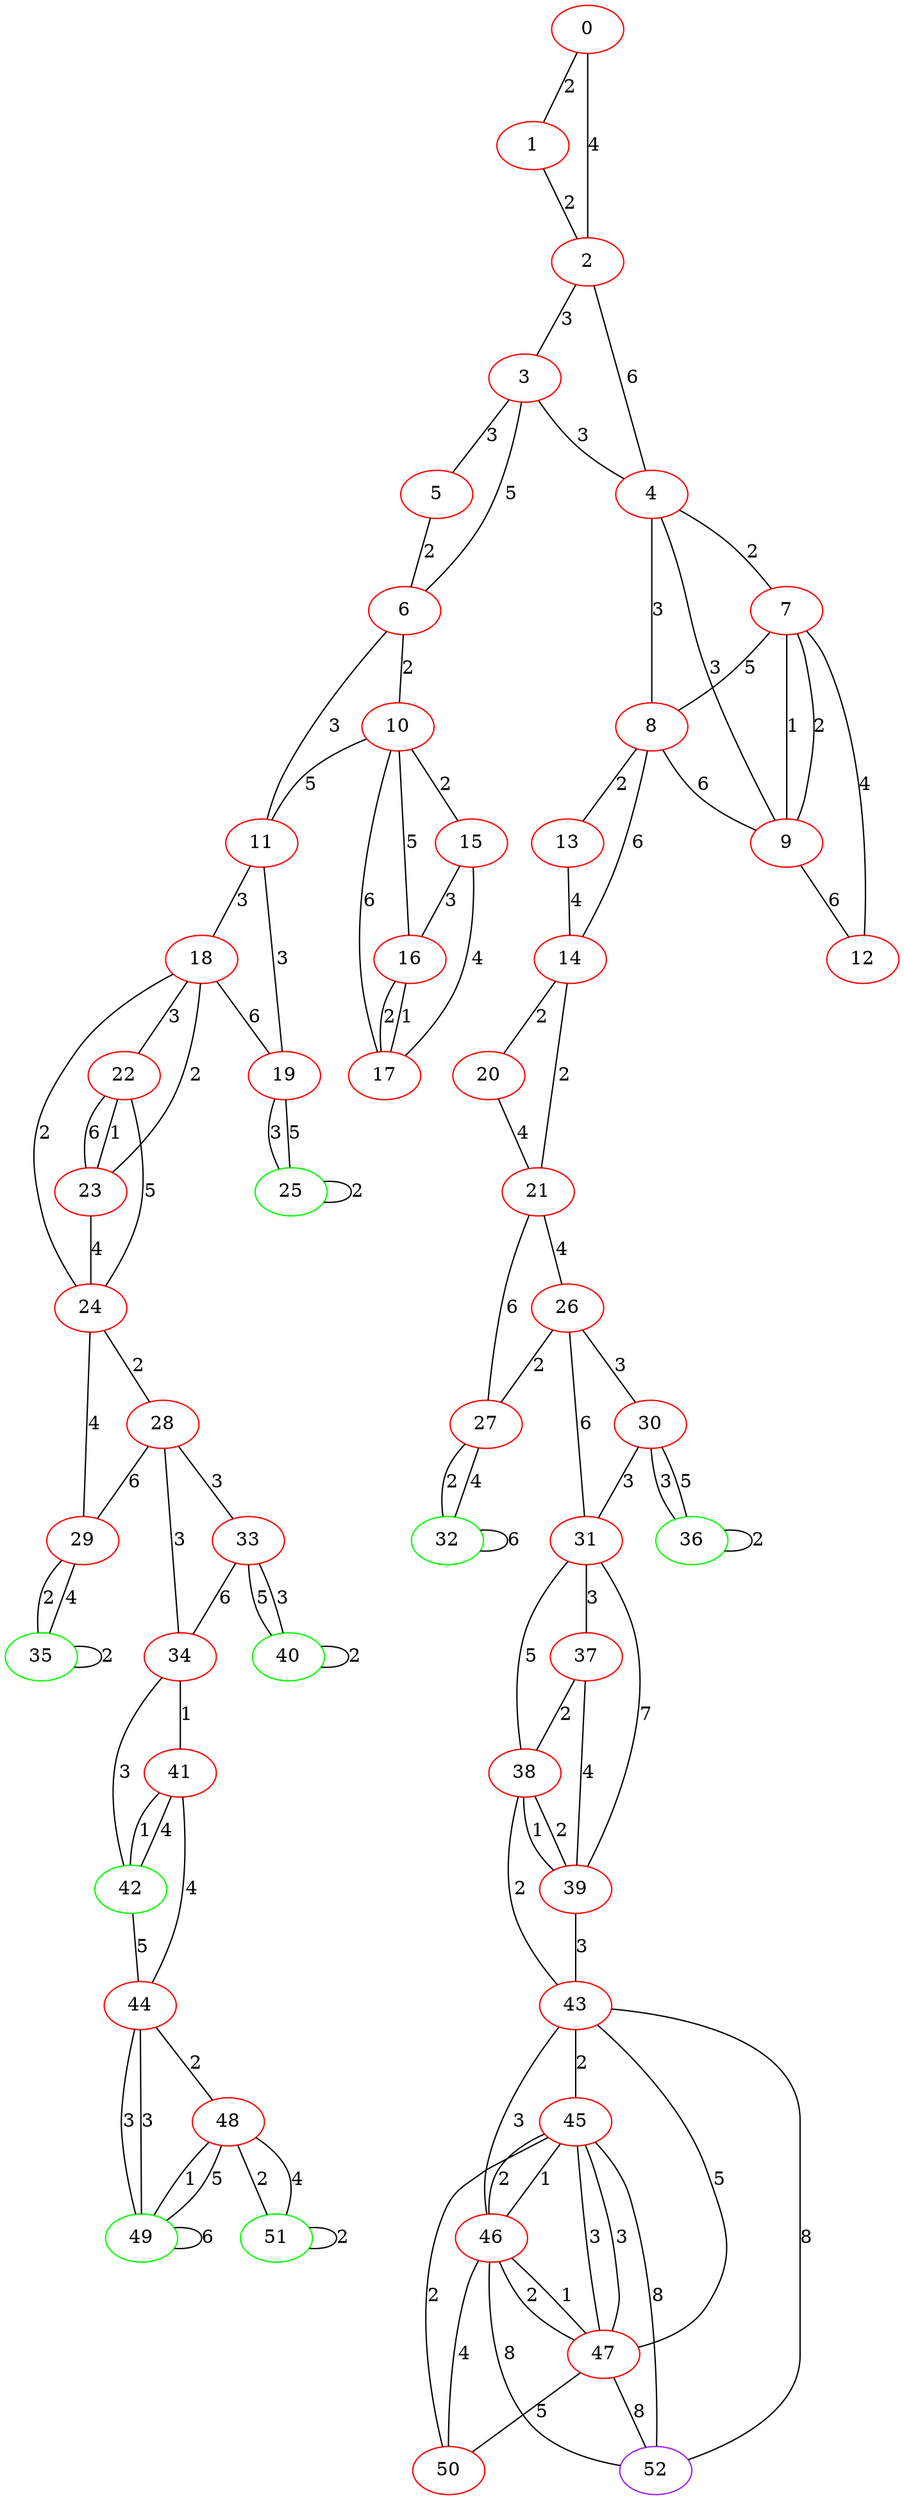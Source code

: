 graph "" {
0 [color=red, weight=1];
1 [color=red, weight=1];
2 [color=red, weight=1];
3 [color=red, weight=1];
4 [color=red, weight=1];
5 [color=red, weight=1];
6 [color=red, weight=1];
7 [color=red, weight=1];
8 [color=red, weight=1];
9 [color=red, weight=1];
10 [color=red, weight=1];
11 [color=red, weight=1];
12 [color=red, weight=1];
13 [color=red, weight=1];
14 [color=red, weight=1];
15 [color=red, weight=1];
16 [color=red, weight=1];
17 [color=red, weight=1];
18 [color=red, weight=1];
19 [color=red, weight=1];
20 [color=red, weight=1];
21 [color=red, weight=1];
22 [color=red, weight=1];
23 [color=red, weight=1];
24 [color=red, weight=1];
25 [color=green, weight=2];
26 [color=red, weight=1];
27 [color=red, weight=1];
28 [color=red, weight=1];
29 [color=red, weight=1];
30 [color=red, weight=1];
31 [color=red, weight=1];
32 [color=green, weight=2];
33 [color=red, weight=1];
34 [color=red, weight=1];
35 [color=green, weight=2];
36 [color=green, weight=2];
37 [color=red, weight=1];
38 [color=red, weight=1];
39 [color=red, weight=1];
40 [color=green, weight=2];
41 [color=red, weight=1];
42 [color=green, weight=2];
43 [color=red, weight=1];
44 [color=red, weight=1];
45 [color=red, weight=1];
46 [color=red, weight=1];
47 [color=red, weight=1];
48 [color=red, weight=1];
49 [color=green, weight=2];
50 [color=red, weight=1];
51 [color=green, weight=2];
52 [color=purple, weight=4];
0 -- 1  [key=0, label=2];
0 -- 2  [key=0, label=4];
1 -- 2  [key=0, label=2];
2 -- 3  [key=0, label=3];
2 -- 4  [key=0, label=6];
3 -- 4  [key=0, label=3];
3 -- 5  [key=0, label=3];
3 -- 6  [key=0, label=5];
4 -- 8  [key=0, label=3];
4 -- 9  [key=0, label=3];
4 -- 7  [key=0, label=2];
5 -- 6  [key=0, label=2];
6 -- 10  [key=0, label=2];
6 -- 11  [key=0, label=3];
7 -- 8  [key=0, label=5];
7 -- 9  [key=0, label=2];
7 -- 9  [key=1, label=1];
7 -- 12  [key=0, label=4];
8 -- 9  [key=0, label=6];
8 -- 13  [key=0, label=2];
8 -- 14  [key=0, label=6];
9 -- 12  [key=0, label=6];
10 -- 16  [key=0, label=5];
10 -- 17  [key=0, label=6];
10 -- 11  [key=0, label=5];
10 -- 15  [key=0, label=2];
11 -- 19  [key=0, label=3];
11 -- 18  [key=0, label=3];
13 -- 14  [key=0, label=4];
14 -- 20  [key=0, label=2];
14 -- 21  [key=0, label=2];
15 -- 16  [key=0, label=3];
15 -- 17  [key=0, label=4];
16 -- 17  [key=0, label=2];
16 -- 17  [key=1, label=1];
18 -- 24  [key=0, label=2];
18 -- 19  [key=0, label=6];
18 -- 22  [key=0, label=3];
18 -- 23  [key=0, label=2];
19 -- 25  [key=0, label=3];
19 -- 25  [key=1, label=5];
20 -- 21  [key=0, label=4];
21 -- 26  [key=0, label=4];
21 -- 27  [key=0, label=6];
22 -- 24  [key=0, label=5];
22 -- 23  [key=0, label=1];
22 -- 23  [key=1, label=6];
23 -- 24  [key=0, label=4];
24 -- 28  [key=0, label=2];
24 -- 29  [key=0, label=4];
25 -- 25  [key=0, label=2];
26 -- 27  [key=0, label=2];
26 -- 30  [key=0, label=3];
26 -- 31  [key=0, label=6];
27 -- 32  [key=0, label=2];
27 -- 32  [key=1, label=4];
28 -- 33  [key=0, label=3];
28 -- 34  [key=0, label=3];
28 -- 29  [key=0, label=6];
29 -- 35  [key=0, label=2];
29 -- 35  [key=1, label=4];
30 -- 36  [key=0, label=3];
30 -- 36  [key=1, label=5];
30 -- 31  [key=0, label=3];
31 -- 38  [key=0, label=5];
31 -- 37  [key=0, label=3];
31 -- 39  [key=0, label=7];
32 -- 32  [key=0, label=6];
33 -- 40  [key=0, label=5];
33 -- 40  [key=1, label=3];
33 -- 34  [key=0, label=6];
34 -- 42  [key=0, label=3];
34 -- 41  [key=0, label=1];
35 -- 35  [key=0, label=2];
36 -- 36  [key=0, label=2];
37 -- 39  [key=0, label=4];
37 -- 38  [key=0, label=2];
38 -- 43  [key=0, label=2];
38 -- 39  [key=0, label=2];
38 -- 39  [key=1, label=1];
39 -- 43  [key=0, label=3];
40 -- 40  [key=0, label=2];
41 -- 42  [key=0, label=1];
41 -- 42  [key=1, label=4];
41 -- 44  [key=0, label=4];
42 -- 44  [key=0, label=5];
43 -- 45  [key=0, label=2];
43 -- 46  [key=0, label=3];
43 -- 47  [key=0, label=5];
43 -- 52  [key=0, label=8];
44 -- 48  [key=0, label=2];
44 -- 49  [key=0, label=3];
44 -- 49  [key=1, label=3];
45 -- 50  [key=0, label=2];
45 -- 52  [key=0, label=8];
45 -- 46  [key=0, label=2];
45 -- 46  [key=1, label=1];
45 -- 47  [key=0, label=3];
45 -- 47  [key=1, label=3];
46 -- 50  [key=0, label=4];
46 -- 52  [key=0, label=8];
46 -- 47  [key=0, label=1];
46 -- 47  [key=1, label=2];
47 -- 50  [key=0, label=5];
47 -- 52  [key=0, label=8];
48 -- 49  [key=0, label=5];
48 -- 49  [key=1, label=1];
48 -- 51  [key=0, label=4];
48 -- 51  [key=1, label=2];
49 -- 49  [key=0, label=6];
51 -- 51  [key=0, label=2];
}
